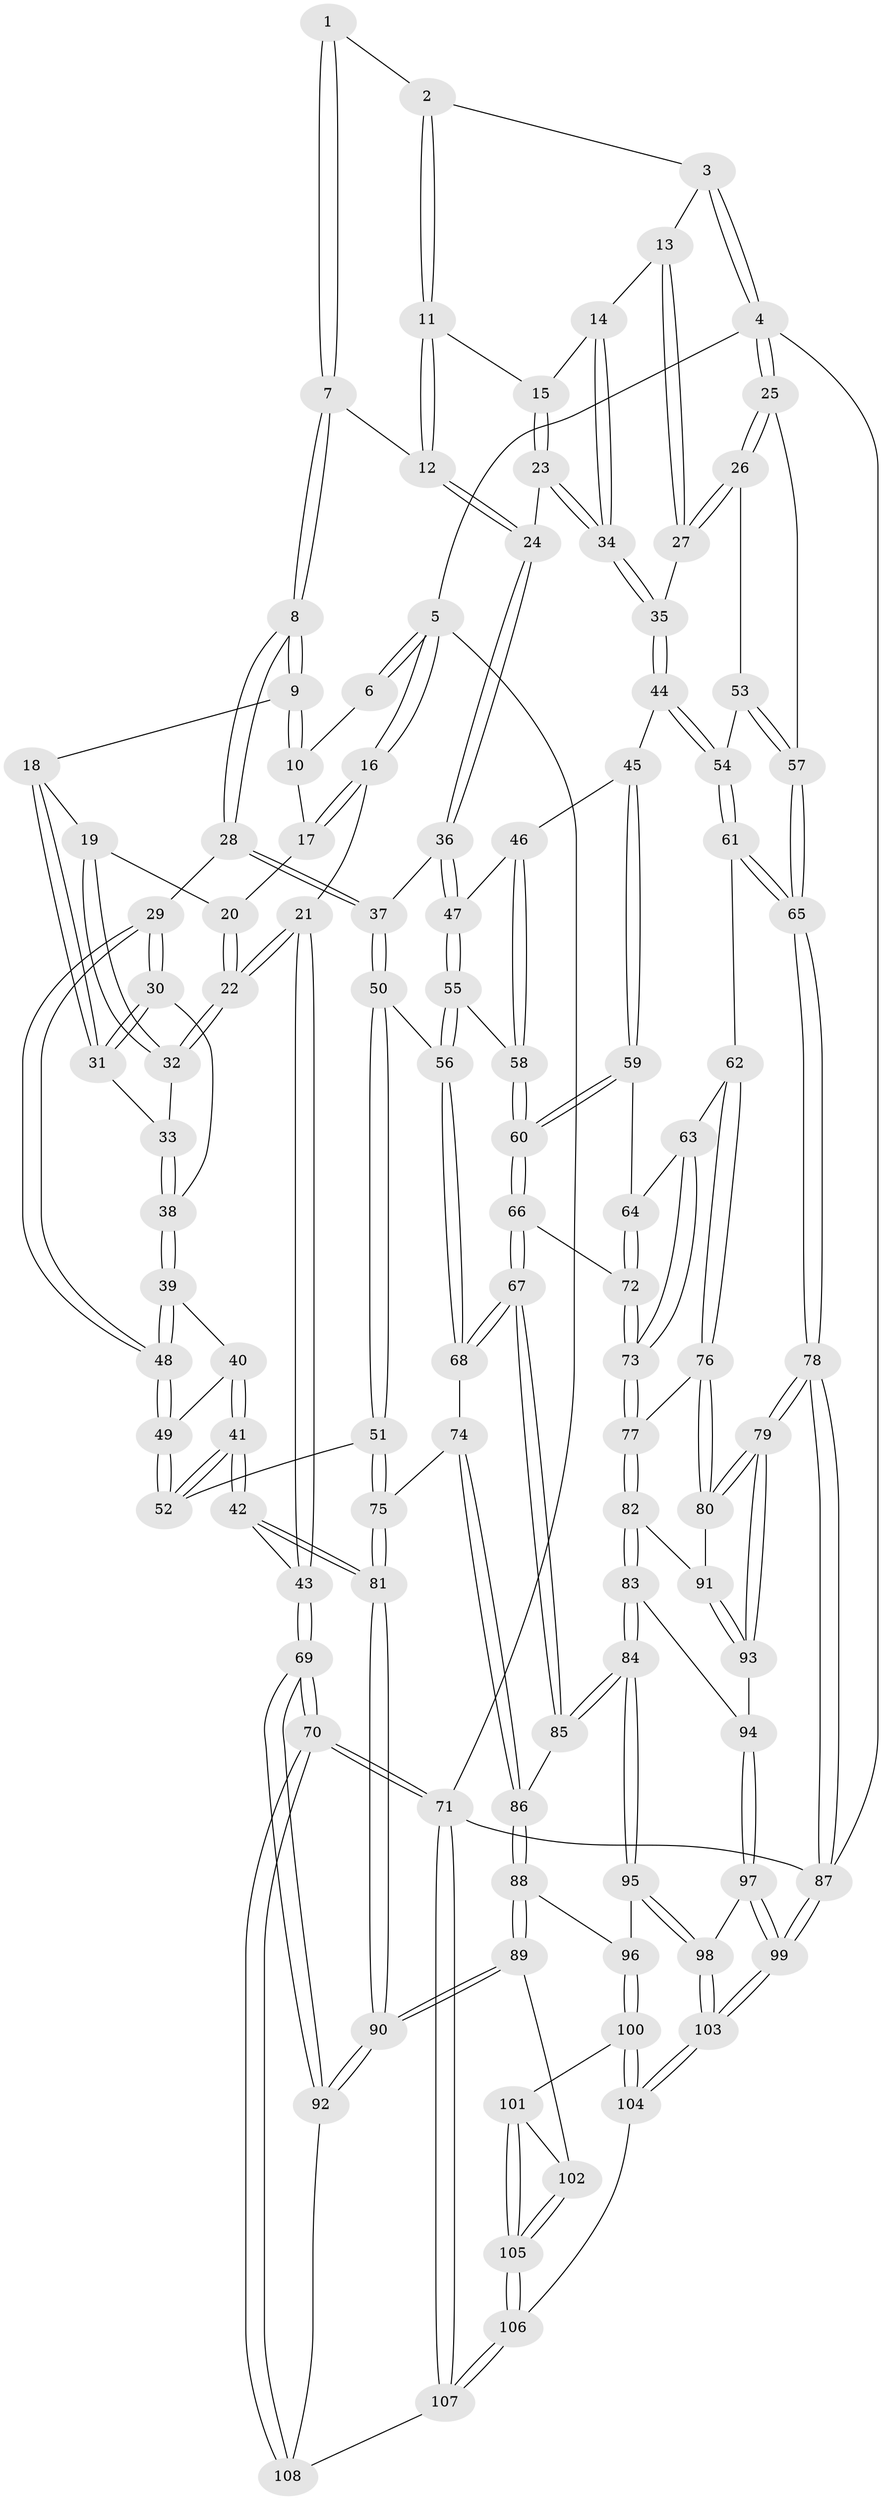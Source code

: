 // Generated by graph-tools (version 1.1) at 2025/27/03/09/25 03:27:07]
// undirected, 108 vertices, 267 edges
graph export_dot {
graph [start="1"]
  node [color=gray90,style=filled];
  1 [pos="+0.32584296483674335+0"];
  2 [pos="+0.5347760975077893+0"];
  3 [pos="+0.9025012405053267+0"];
  4 [pos="+1+0"];
  5 [pos="+0+0"];
  6 [pos="+0.12108023594192314+0"];
  7 [pos="+0.3335706031663009+0.031432355338083806"];
  8 [pos="+0.2966946156337742+0.11107935143101082"];
  9 [pos="+0.1632251161436364+0.12328424729839109"];
  10 [pos="+0.11514838551562546+0.06895167520577368"];
  11 [pos="+0.575536719473744+0.06616422814086899"];
  12 [pos="+0.5132442962553037+0.13574641784480881"];
  13 [pos="+0.8361268446988663+0"];
  14 [pos="+0.7838134533718905+0.07749715012874901"];
  15 [pos="+0.5796941983989305+0.06734947581347388"];
  16 [pos="+0+0"];
  17 [pos="+0.07069914702192198+0.0883913675906682"];
  18 [pos="+0.13771607053975082+0.15690900001032007"];
  19 [pos="+0.10232887203329372+0.17175957851872087"];
  20 [pos="+0.06458088986347597+0.10985315218173292"];
  21 [pos="+0+0.2504275752504455"];
  22 [pos="+0+0.2198044050453858"];
  23 [pos="+0.667955069577279+0.19483999128833943"];
  24 [pos="+0.5224350855628641+0.19759664794233664"];
  25 [pos="+1+0.2692528002929187"];
  26 [pos="+1+0.25561045106489333"];
  27 [pos="+1+0.23616413322771873"];
  28 [pos="+0.3090335614799978+0.23785258398014839"];
  29 [pos="+0.28610167979373563+0.2600933762978022"];
  30 [pos="+0.18080864347259348+0.2452354179285158"];
  31 [pos="+0.16216485637668218+0.21592620412364877"];
  32 [pos="+0.05018403632984012+0.21834843322504652"];
  33 [pos="+0.06265786741193226+0.22814390644827495"];
  34 [pos="+0.7650183582129069+0.21533973314851185"];
  35 [pos="+0.7737964588924027+0.24388221418970688"];
  36 [pos="+0.48191658186920466+0.29047728265922396"];
  37 [pos="+0.4454632898038804+0.2882293285025132"];
  38 [pos="+0.1170275553665138+0.27842663344425705"];
  39 [pos="+0.11699522379675159+0.3060080954844175"];
  40 [pos="+0.11631857028384818+0.30826762492753157"];
  41 [pos="+0+0.49219112536305387"];
  42 [pos="+0+0.5057263874156857"];
  43 [pos="+0+0.5024984658643613"];
  44 [pos="+0.7538086553550919+0.33016695939491236"];
  45 [pos="+0.7265090202829768+0.35047902463687713"];
  46 [pos="+0.642440136818626+0.3641947879562459"];
  47 [pos="+0.48965850571288205+0.3006912180519596"];
  48 [pos="+0.2626098353763318+0.32348455098059875"];
  49 [pos="+0.23623202542484054+0.4536266407552445"];
  50 [pos="+0.29922141723831824+0.5023262150966954"];
  51 [pos="+0.2858456625356596+0.5030859490259102"];
  52 [pos="+0.23618955849814577+0.45565873422042164"];
  53 [pos="+0.9172192439339278+0.3736227169196182"];
  54 [pos="+0.8533264014399427+0.40595461851913595"];
  55 [pos="+0.4673380457241846+0.4637897947660645"];
  56 [pos="+0.4300947644493635+0.5265991767013066"];
  57 [pos="+1+0.5270805896823701"];
  58 [pos="+0.5965820235336572+0.4477180687099151"];
  59 [pos="+0.718549156797018+0.49055575877959295"];
  60 [pos="+0.6016321282704646+0.5544465304593066"];
  61 [pos="+0.8972381690122881+0.49373366087278514"];
  62 [pos="+0.8257140406494339+0.568333565695744"];
  63 [pos="+0.8037194370761539+0.5660340483315031"];
  64 [pos="+0.7522443543147269+0.5433135176957564"];
  65 [pos="+1+0.568158409529314"];
  66 [pos="+0.5839528422697711+0.5912146735465981"];
  67 [pos="+0.5093757726475463+0.6109823829583534"];
  68 [pos="+0.48886450373660195+0.5993383505867819"];
  69 [pos="+0+0.8426689870930162"];
  70 [pos="+0+1"];
  71 [pos="+0+1"];
  72 [pos="+0.6566065771505469+0.6329174261002942"];
  73 [pos="+0.696780739201892+0.6900234680745297"];
  74 [pos="+0.4024162012245934+0.6644153157045871"];
  75 [pos="+0.2400879323814596+0.6707685924533554"];
  76 [pos="+0.8332675170325008+0.5962562635234302"];
  77 [pos="+0.7036855956830892+0.7087238523532201"];
  78 [pos="+1+0.882636844955312"];
  79 [pos="+0.9914923049704739+0.7904131681900733"];
  80 [pos="+0.8844040290131997+0.7264656280024459"];
  81 [pos="+0.2057663134333932+0.7312993586084526"];
  82 [pos="+0.7068026116761298+0.7198367445145809"];
  83 [pos="+0.6095292042581784+0.7862132559420693"];
  84 [pos="+0.5566265429000237+0.8141812165664513"];
  85 [pos="+0.5149558432366244+0.7411823430613123"];
  86 [pos="+0.3856393852276955+0.7581275087007889"];
  87 [pos="+1+1"];
  88 [pos="+0.3212592791867897+0.8005279834572742"];
  89 [pos="+0.26974050437060426+0.8148754233927518"];
  90 [pos="+0.2123797400065027+0.7910150852082649"];
  91 [pos="+0.7204214569834044+0.7274036334184728"];
  92 [pos="+0.2000900475030929+0.8024951046150244"];
  93 [pos="+0.743940998417912+0.8541779475426073"];
  94 [pos="+0.7389401034755093+0.8645861720765693"];
  95 [pos="+0.55418719138716+0.8284667647439615"];
  96 [pos="+0.5186714167568677+0.8577702449718604"];
  97 [pos="+0.7257562056593312+0.9070639856057525"];
  98 [pos="+0.6307800564992767+0.9067651439510928"];
  99 [pos="+1+1"];
  100 [pos="+0.48471490156177005+0.9140245604986555"];
  101 [pos="+0.38386895175091207+0.8995114091490897"];
  102 [pos="+0.2738168019724977+0.8210812746459609"];
  103 [pos="+0.5721288297375879+1"];
  104 [pos="+0.467978041961684+1"];
  105 [pos="+0.3689508534138952+1"];
  106 [pos="+0.3714379400133001+1"];
  107 [pos="+0.12174036554195296+1"];
  108 [pos="+0.18650497050841608+0.8403265009086031"];
  1 -- 2;
  1 -- 7;
  1 -- 7;
  2 -- 3;
  2 -- 11;
  2 -- 11;
  3 -- 4;
  3 -- 4;
  3 -- 13;
  4 -- 5;
  4 -- 25;
  4 -- 25;
  4 -- 87;
  5 -- 6;
  5 -- 6;
  5 -- 16;
  5 -- 16;
  5 -- 71;
  6 -- 10;
  7 -- 8;
  7 -- 8;
  7 -- 12;
  8 -- 9;
  8 -- 9;
  8 -- 28;
  8 -- 28;
  9 -- 10;
  9 -- 10;
  9 -- 18;
  10 -- 17;
  11 -- 12;
  11 -- 12;
  11 -- 15;
  12 -- 24;
  12 -- 24;
  13 -- 14;
  13 -- 27;
  13 -- 27;
  14 -- 15;
  14 -- 34;
  14 -- 34;
  15 -- 23;
  15 -- 23;
  16 -- 17;
  16 -- 17;
  16 -- 21;
  17 -- 20;
  18 -- 19;
  18 -- 31;
  18 -- 31;
  19 -- 20;
  19 -- 32;
  19 -- 32;
  20 -- 22;
  20 -- 22;
  21 -- 22;
  21 -- 22;
  21 -- 43;
  21 -- 43;
  22 -- 32;
  22 -- 32;
  23 -- 24;
  23 -- 34;
  23 -- 34;
  24 -- 36;
  24 -- 36;
  25 -- 26;
  25 -- 26;
  25 -- 57;
  26 -- 27;
  26 -- 27;
  26 -- 53;
  27 -- 35;
  28 -- 29;
  28 -- 37;
  28 -- 37;
  29 -- 30;
  29 -- 30;
  29 -- 48;
  29 -- 48;
  30 -- 31;
  30 -- 31;
  30 -- 38;
  31 -- 33;
  32 -- 33;
  33 -- 38;
  33 -- 38;
  34 -- 35;
  34 -- 35;
  35 -- 44;
  35 -- 44;
  36 -- 37;
  36 -- 47;
  36 -- 47;
  37 -- 50;
  37 -- 50;
  38 -- 39;
  38 -- 39;
  39 -- 40;
  39 -- 48;
  39 -- 48;
  40 -- 41;
  40 -- 41;
  40 -- 49;
  41 -- 42;
  41 -- 42;
  41 -- 52;
  41 -- 52;
  42 -- 43;
  42 -- 81;
  42 -- 81;
  43 -- 69;
  43 -- 69;
  44 -- 45;
  44 -- 54;
  44 -- 54;
  45 -- 46;
  45 -- 59;
  45 -- 59;
  46 -- 47;
  46 -- 58;
  46 -- 58;
  47 -- 55;
  47 -- 55;
  48 -- 49;
  48 -- 49;
  49 -- 52;
  49 -- 52;
  50 -- 51;
  50 -- 51;
  50 -- 56;
  51 -- 52;
  51 -- 75;
  51 -- 75;
  53 -- 54;
  53 -- 57;
  53 -- 57;
  54 -- 61;
  54 -- 61;
  55 -- 56;
  55 -- 56;
  55 -- 58;
  56 -- 68;
  56 -- 68;
  57 -- 65;
  57 -- 65;
  58 -- 60;
  58 -- 60;
  59 -- 60;
  59 -- 60;
  59 -- 64;
  60 -- 66;
  60 -- 66;
  61 -- 62;
  61 -- 65;
  61 -- 65;
  62 -- 63;
  62 -- 76;
  62 -- 76;
  63 -- 64;
  63 -- 73;
  63 -- 73;
  64 -- 72;
  64 -- 72;
  65 -- 78;
  65 -- 78;
  66 -- 67;
  66 -- 67;
  66 -- 72;
  67 -- 68;
  67 -- 68;
  67 -- 85;
  67 -- 85;
  68 -- 74;
  69 -- 70;
  69 -- 70;
  69 -- 92;
  69 -- 92;
  70 -- 71;
  70 -- 71;
  70 -- 108;
  70 -- 108;
  71 -- 87;
  71 -- 107;
  71 -- 107;
  72 -- 73;
  72 -- 73;
  73 -- 77;
  73 -- 77;
  74 -- 75;
  74 -- 86;
  74 -- 86;
  75 -- 81;
  75 -- 81;
  76 -- 77;
  76 -- 80;
  76 -- 80;
  77 -- 82;
  77 -- 82;
  78 -- 79;
  78 -- 79;
  78 -- 87;
  78 -- 87;
  79 -- 80;
  79 -- 80;
  79 -- 93;
  79 -- 93;
  80 -- 91;
  81 -- 90;
  81 -- 90;
  82 -- 83;
  82 -- 83;
  82 -- 91;
  83 -- 84;
  83 -- 84;
  83 -- 94;
  84 -- 85;
  84 -- 85;
  84 -- 95;
  84 -- 95;
  85 -- 86;
  86 -- 88;
  86 -- 88;
  87 -- 99;
  87 -- 99;
  88 -- 89;
  88 -- 89;
  88 -- 96;
  89 -- 90;
  89 -- 90;
  89 -- 102;
  90 -- 92;
  90 -- 92;
  91 -- 93;
  91 -- 93;
  92 -- 108;
  93 -- 94;
  94 -- 97;
  94 -- 97;
  95 -- 96;
  95 -- 98;
  95 -- 98;
  96 -- 100;
  96 -- 100;
  97 -- 98;
  97 -- 99;
  97 -- 99;
  98 -- 103;
  98 -- 103;
  99 -- 103;
  99 -- 103;
  100 -- 101;
  100 -- 104;
  100 -- 104;
  101 -- 102;
  101 -- 105;
  101 -- 105;
  102 -- 105;
  102 -- 105;
  103 -- 104;
  103 -- 104;
  104 -- 106;
  105 -- 106;
  105 -- 106;
  106 -- 107;
  106 -- 107;
  107 -- 108;
}
